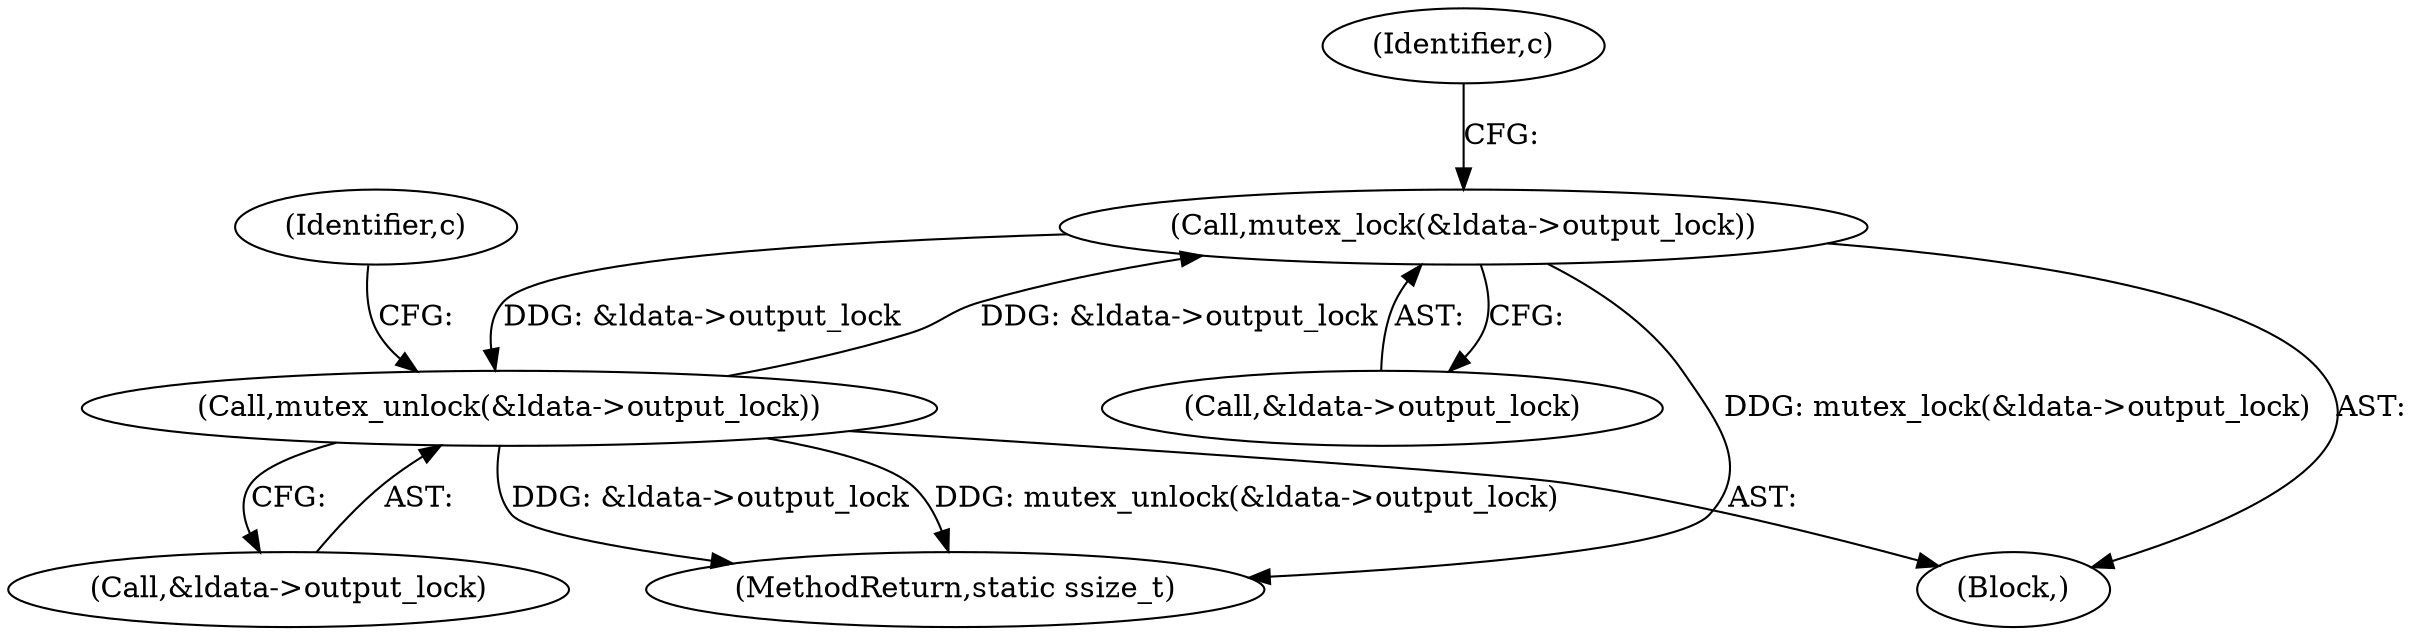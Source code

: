 digraph "0_linux_4291086b1f081b869c6d79e5b7441633dc3ace00@API" {
"1000266" [label="(Call,mutex_lock(&ldata->output_lock))"];
"1000277" [label="(Call,mutex_unlock(&ldata->output_lock))"];
"1000266" [label="(Call,mutex_lock(&ldata->output_lock))"];
"1000368" [label="(MethodReturn,static ssize_t)"];
"1000265" [label="(Block,)"];
"1000278" [label="(Call,&ldata->output_lock)"];
"1000267" [label="(Call,&ldata->output_lock)"];
"1000266" [label="(Call,mutex_lock(&ldata->output_lock))"];
"1000277" [label="(Call,mutex_unlock(&ldata->output_lock))"];
"1000272" [label="(Identifier,c)"];
"1000284" [label="(Identifier,c)"];
"1000266" -> "1000265"  [label="AST: "];
"1000266" -> "1000267"  [label="CFG: "];
"1000267" -> "1000266"  [label="AST: "];
"1000272" -> "1000266"  [label="CFG: "];
"1000266" -> "1000368"  [label="DDG: mutex_lock(&ldata->output_lock)"];
"1000277" -> "1000266"  [label="DDG: &ldata->output_lock"];
"1000266" -> "1000277"  [label="DDG: &ldata->output_lock"];
"1000277" -> "1000265"  [label="AST: "];
"1000277" -> "1000278"  [label="CFG: "];
"1000278" -> "1000277"  [label="AST: "];
"1000284" -> "1000277"  [label="CFG: "];
"1000277" -> "1000368"  [label="DDG: &ldata->output_lock"];
"1000277" -> "1000368"  [label="DDG: mutex_unlock(&ldata->output_lock)"];
}
